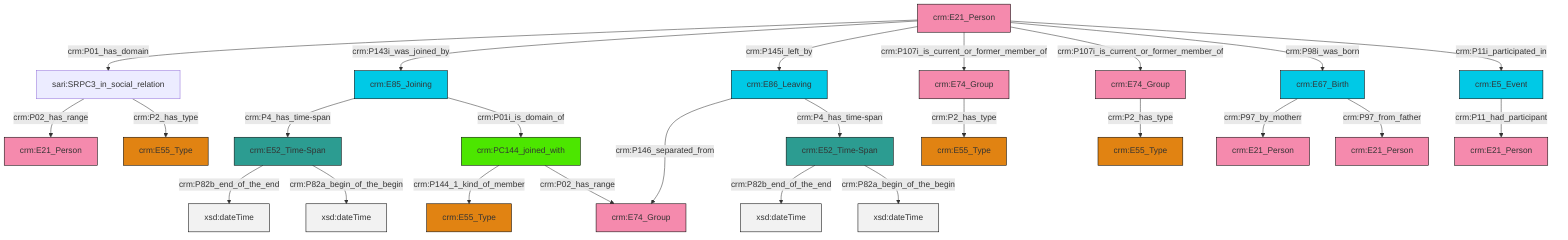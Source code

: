 graph TD
classDef Literal fill:#f2f2f2,stroke:#000000;
classDef CRM_Entity fill:#FFFFFF,stroke:#000000;
classDef Temporal_Entity fill:#00C9E6, stroke:#000000;
classDef Type fill:#E18312, stroke:#000000;
classDef Time-Span fill:#2C9C91, stroke:#000000;
classDef Appellation fill:#FFEB7F, stroke:#000000;
classDef Place fill:#008836, stroke:#000000;
classDef Persistent_Item fill:#B266B2, stroke:#000000;
classDef Conceptual_Object fill:#FFD700, stroke:#000000;
classDef Physical_Thing fill:#D2B48C, stroke:#000000;
classDef Actor fill:#f58aad, stroke:#000000;
classDef PC_Classes fill:#4ce600, stroke:#000000;
classDef Multi fill:#cccccc,stroke:#000000;

0["crm:E52_Time-Span"]:::Time-Span -->|crm:P82b_end_of_the_end| 1[xsd:dateTime]:::Literal
2["sari:SRPC3_in_social_relation"]:::Default -->|crm:P02_has_range| 3["crm:E21_Person"]:::Actor
4["crm:E21_Person"]:::Actor -->|crm:P01_has_domain| 2["sari:SRPC3_in_social_relation"]:::Default
7["crm:PC144_joined_with"]:::PC_Classes -->|crm:P144_1_kind_of_member| 8["crm:E55_Type"]:::Type
4["crm:E21_Person"]:::Actor -->|crm:P143i_was_joined_by| 11["crm:E85_Joining"]:::Temporal_Entity
0["crm:E52_Time-Span"]:::Time-Span -->|crm:P82a_begin_of_the_begin| 14[xsd:dateTime]:::Literal
4["crm:E21_Person"]:::Actor -->|crm:P145i_left_by| 24["crm:E86_Leaving"]:::Temporal_Entity
7["crm:PC144_joined_with"]:::PC_Classes -->|crm:P02_has_range| 25["crm:E74_Group"]:::Actor
26["crm:E67_Birth"]:::Temporal_Entity -->|crm:P97_by_motherr| 22["crm:E21_Person"]:::Actor
24["crm:E86_Leaving"]:::Temporal_Entity -->|crm:P146_separated_from| 25["crm:E74_Group"]:::Actor
11["crm:E85_Joining"]:::Temporal_Entity -->|crm:P4_has_time-span| 12["crm:E52_Time-Span"]:::Time-Span
28["crm:E74_Group"]:::Actor -->|crm:P2_has_type| 29["crm:E55_Type"]:::Type
4["crm:E21_Person"]:::Actor -->|crm:P107i_is_current_or_former_member_of| 28["crm:E74_Group"]:::Actor
2["sari:SRPC3_in_social_relation"]:::Default -->|crm:P2_has_type| 31["crm:E55_Type"]:::Type
12["crm:E52_Time-Span"]:::Time-Span -->|crm:P82b_end_of_the_end| 33[xsd:dateTime]:::Literal
5["crm:E5_Event"]:::Temporal_Entity -->|crm:P11_had_participant| 17["crm:E21_Person"]:::Actor
26["crm:E67_Birth"]:::Temporal_Entity -->|crm:P97_from_father| 9["crm:E21_Person"]:::Actor
11["crm:E85_Joining"]:::Temporal_Entity -->|crm:P01i_is_domain_of| 7["crm:PC144_joined_with"]:::PC_Classes
35["crm:E74_Group"]:::Actor -->|crm:P2_has_type| 19["crm:E55_Type"]:::Type
4["crm:E21_Person"]:::Actor -->|crm:P107i_is_current_or_former_member_of| 35["crm:E74_Group"]:::Actor
24["crm:E86_Leaving"]:::Temporal_Entity -->|crm:P4_has_time-span| 0["crm:E52_Time-Span"]:::Time-Span
4["crm:E21_Person"]:::Actor -->|crm:P98i_was_born| 26["crm:E67_Birth"]:::Temporal_Entity
4["crm:E21_Person"]:::Actor -->|crm:P11i_participated_in| 5["crm:E5_Event"]:::Temporal_Entity
12["crm:E52_Time-Span"]:::Time-Span -->|crm:P82a_begin_of_the_begin| 43[xsd:dateTime]:::Literal